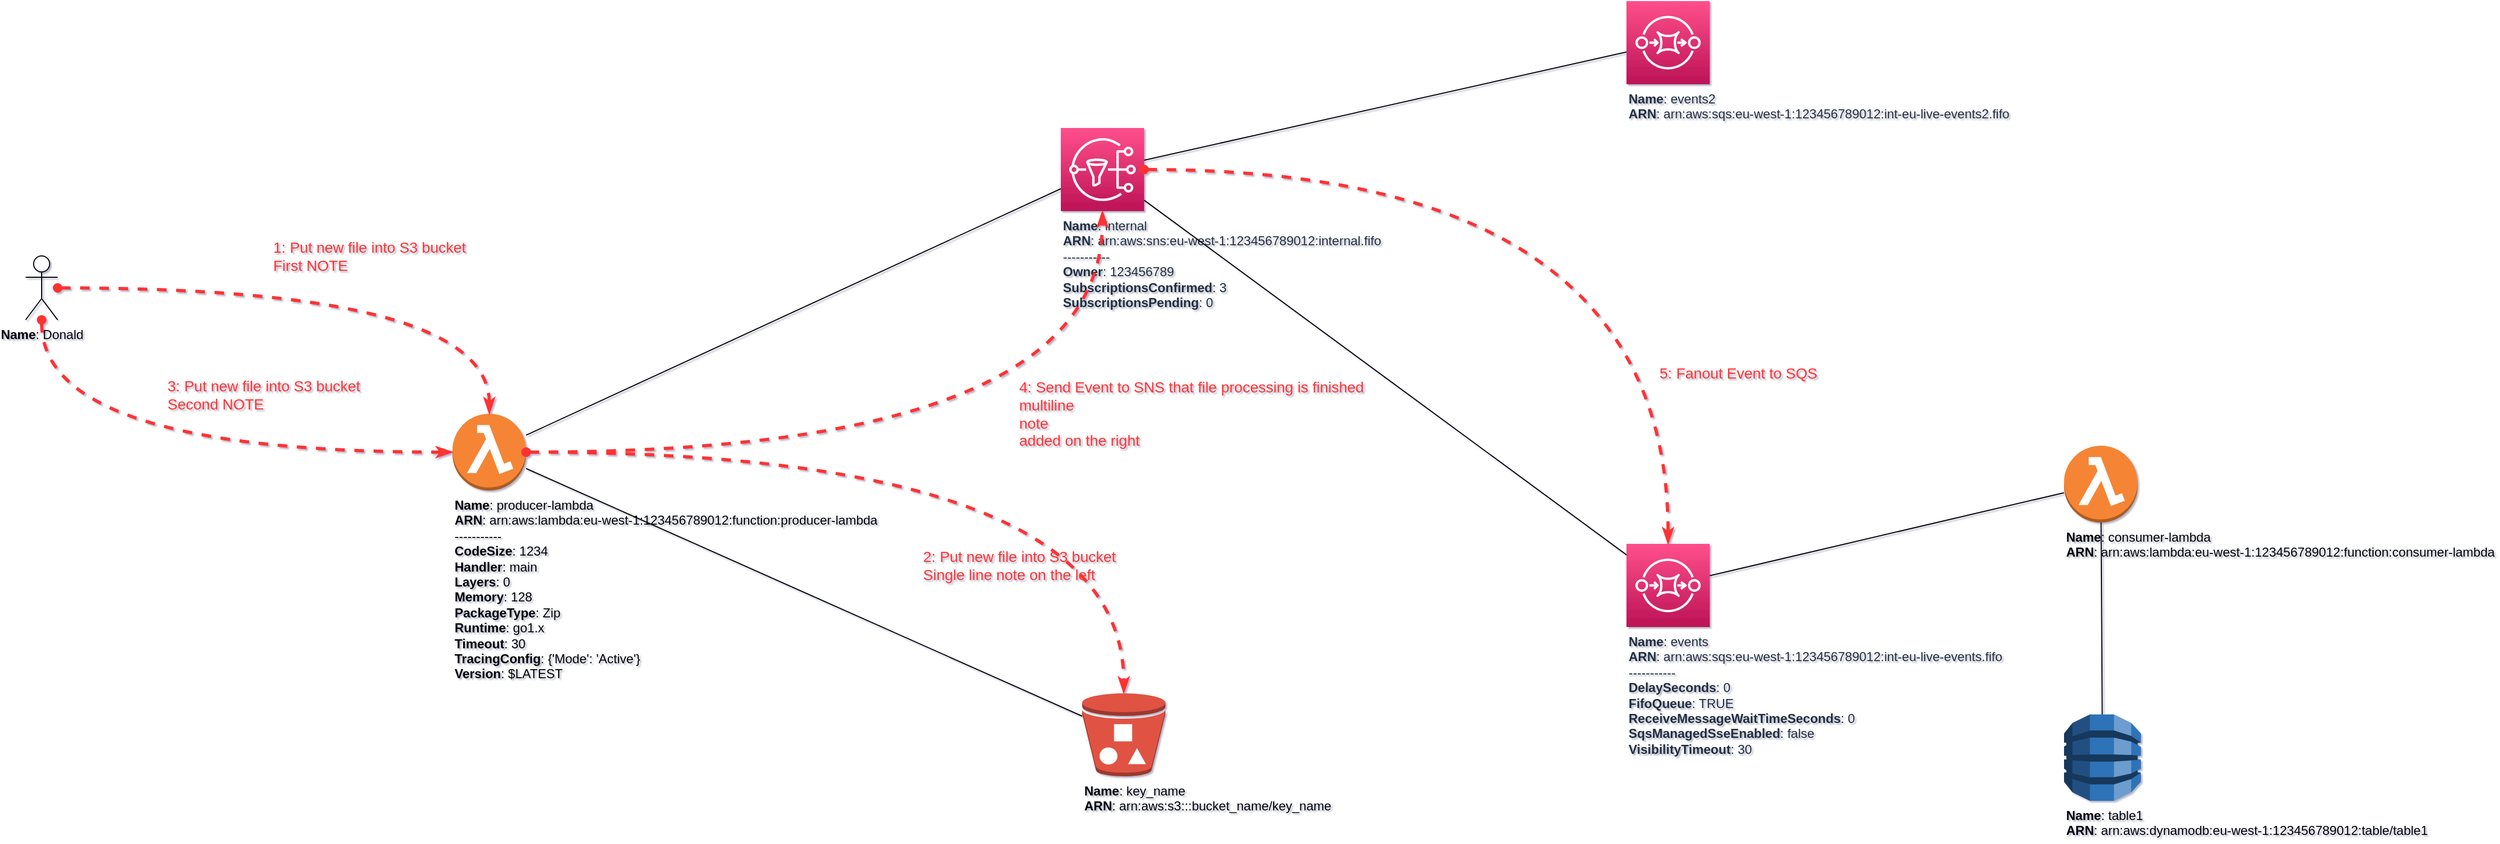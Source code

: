 <mxfile version="20.5.3" type="embed"><diagram id="diagram_1" name="AWS components"><mxGraphModel dx="1850" dy="1712" grid="1" gridSize="10" guides="1" tooltips="1" connect="1" arrows="1" fold="1" page="1" pageScale="1" pageWidth="850" pageHeight="1100" math="0" shadow="1"><root><mxCell id="0"/><mxCell id="1" parent="0"/><mxCell id="vertex:lambda_function:arn:aws:lambda:eu-west-1:123456789012:function:producer-lambda" value="&lt;b&gt;Name&lt;/b&gt;: producer-lambda&lt;BR&gt;&lt;b&gt;ARN&lt;/b&gt;: arn:aws:lambda:eu-west-1:123456789012:function:producer-lambda&lt;BR&gt;-----------&lt;BR&gt;&lt;b&gt;CodeSize&lt;/b&gt;: 1234&lt;BR&gt;&lt;b&gt;Handler&lt;/b&gt;: main&lt;BR&gt;&lt;b&gt;Layers&lt;/b&gt;: 0&lt;BR&gt;&lt;b&gt;Memory&lt;/b&gt;: 128&lt;BR&gt;&lt;b&gt;PackageType&lt;/b&gt;: Zip&lt;BR&gt;&lt;b&gt;Runtime&lt;/b&gt;: go1.x&lt;BR&gt;&lt;b&gt;Timeout&lt;/b&gt;: 30&lt;BR&gt;&lt;b&gt;TracingConfig&lt;/b&gt;: {'Mode': 'Active'}&lt;BR&gt;&lt;b&gt;Version&lt;/b&gt;: $LATEST" style="verticalLabelPosition=bottom;verticalAlign=top;aspect=fixed;align=left;pointerEvents=1;shape=mxgraph.aws3.lambda_function;prIcon=server;fillColor=#F58534;gradientColor=none;html=1;" parent="1" vertex="1"><mxGeometry x="-40" y="-202" width="69" height="72" as="geometry"/></mxCell><mxCell id="vertex:lambda_function:arn:aws:lambda:eu-west-1:123456789012:function:consumer-lambda" value="&lt;b&gt;Name&lt;/b&gt;: consumer-lambda&lt;BR&gt;&lt;b&gt;ARN&lt;/b&gt;: arn:aws:lambda:eu-west-1:123456789012:function:consumer-lambda" style="verticalLabelPosition=bottom;verticalAlign=top;aspect=fixed;align=left;pointerEvents=1;shape=mxgraph.aws3.lambda_function;prIcon=server;fillColor=#F58534;gradientColor=none;html=1;" parent="1" vertex="1"><mxGeometry x="1470" y="-172" width="69" height="72" as="geometry"/></mxCell><mxCell id="vertex:dynamo:arn:aws:dynamodb:eu-west-1:123456789012:table/table1" value="&lt;b&gt;Name&lt;/b&gt;: table1&lt;BR&gt;&lt;b&gt;ARN&lt;/b&gt;: arn:aws:dynamodb:eu-west-1:123456789012:table/table1" style="outlineConnect=0;dashed=0;verticalLabelPosition=bottom;verticalAlign=top;align=left;html=1;shape=mxgraph.aws3.dynamo_db;fillColor=#2E73B8;gradientColor=none;" parent="1" vertex="1"><mxGeometry x="1470" y="80" width="72" height="81" as="geometry"/></mxCell><mxCell id="vertex:sns:arn:aws:sns:eu-west-1:123456789012:internal.fifo" value="&lt;b&gt;Name&lt;/b&gt;: internal&lt;BR&gt;&lt;b&gt;ARN&lt;/b&gt;: arn:aws:sns:eu-west-1:123456789012:internal.fifo&lt;BR&gt;-----------&lt;BR&gt;&lt;b&gt;Owner&lt;/b&gt;: 123456789&lt;BR&gt;&lt;b&gt;SubscriptionsConfirmed&lt;/b&gt;: 3&lt;BR&gt;&lt;b&gt;SubscriptionsPending&lt;/b&gt;: 0" style="sketch=0;outlineConnect=0;fontColor=#232F3E;gradientColor=#FF4F8B;gradientDirection=north;fillColor=#BC1356;strokeColor=#ffffff;dashed=0;verticalLabelPosition=bottom;verticalAlign=top;align=left;html=1;fontSize=12;fontStyle=0;aspect=fixed;shape=mxgraph.aws4.resourceIcon;resIcon=mxgraph.aws4.sns;" parent="1" vertex="1"><mxGeometry x="530" y="-470" width="78" height="78" as="geometry"/></mxCell><mxCell id="vertex:sqs:arn:aws:sqs:eu-west-1:123456789012:int-eu-live-events.fifo" value="&lt;b&gt;Name&lt;/b&gt;: events&lt;BR&gt;&lt;b&gt;ARN&lt;/b&gt;: arn:aws:sqs:eu-west-1:123456789012:int-eu-live-events.fifo&lt;BR&gt;-----------&lt;BR&gt;&lt;b&gt;DelaySeconds&lt;/b&gt;: 0&lt;BR&gt;&lt;b&gt;FifoQueue&lt;/b&gt;: TRUE&lt;BR&gt;&lt;b&gt;ReceiveMessageWaitTimeSeconds&lt;/b&gt;: 0&lt;BR&gt;&lt;b&gt;SqsManagedSseEnabled&lt;/b&gt;: false&lt;BR&gt;&lt;b&gt;VisibilityTimeout&lt;/b&gt;: 30" style="sketch=0;outlineConnect=0;fontColor=#232F3E;gradientColor=#FF4F8B;gradientDirection=north;fillColor=#BC1356;strokeColor=#ffffff;dashed=0;verticalLabelPosition=bottom;verticalAlign=top;align=left;html=1;fontSize=12;fontStyle=0;aspect=fixed;shape=mxgraph.aws4.resourceIcon;resIcon=mxgraph.aws4.sqs;" parent="1" vertex="1"><mxGeometry x="1060" y="-80" width="78" height="78" as="geometry"/></mxCell><mxCell id="vertex:sqs:arn:aws:sqs:eu-west-1:123456789012:int-eu-live-events2.fifo" value="&lt;b&gt;Name&lt;/b&gt;: events2&lt;BR&gt;&lt;b&gt;ARN&lt;/b&gt;: arn:aws:sqs:eu-west-1:123456789012:int-eu-live-events2.fifo" style="sketch=0;outlineConnect=0;fontColor=#232F3E;gradientColor=#FF4F8B;gradientDirection=north;fillColor=#BC1356;strokeColor=#ffffff;dashed=0;verticalLabelPosition=bottom;verticalAlign=top;align=left;html=1;fontSize=12;fontStyle=0;aspect=fixed;shape=mxgraph.aws4.resourceIcon;resIcon=mxgraph.aws4.sqs;" parent="1" vertex="1"><mxGeometry x="1060" y="-589" width="78" height="78" as="geometry"/></mxCell><mxCell id="vertex:s3:arn:aws:s3:::bucket_name/key_name" value="&lt;b&gt;Name&lt;/b&gt;: key_name&lt;BR&gt;&lt;b&gt;ARN&lt;/b&gt;: arn:aws:s3:::bucket_name/key_name" style="outlineConnect=0;dashed=0;verticalLabelPosition=bottom;verticalAlign=top;align=left;html=1;shape=mxgraph.aws3.bucket_with_objects;fillColor=#E05243;gradientColor=none;" parent="1" vertex="1"><mxGeometry x="550" y="60" width="78" height="78" as="geometry"/></mxCell><mxCell id="edge:lambda_function:arn:aws:lambda:eu-west-1:123456789012:function:producer-lambda:to:sns:arn:aws:sns:eu-west-1:123456789012:internal.fifo" style="jettySize=auto;html=1;startArrow=none;endArrow=none;" parent="1" source="vertex:lambda_function:arn:aws:lambda:eu-west-1:123456789012:function:producer-lambda" target="vertex:sns:arn:aws:sns:eu-west-1:123456789012:internal.fifo" edge="2"><mxGeometry as="geometry"/></mxCell><mxCell id="edge:lambda_function:arn:aws:lambda:eu-west-1:123456789012:function:producer-lambda:to:s3:arn:aws:s3:::bucket_name/key_name" style="jettySize=auto;html=1;startArrow=none;endArrow=none;" parent="1" source="vertex:lambda_function:arn:aws:lambda:eu-west-1:123456789012:function:producer-lambda" target="vertex:s3:arn:aws:s3:::bucket_name/key_name" edge="2"><mxGeometry as="geometry"/></mxCell><mxCell id="edge:sns:arn:aws:sns:eu-west-1:123456789012:internal.fifo:to:sqs:arn:aws:sqs:eu-west-1:123456789012:int-eu-live-events.fifo" style="jettySize=auto;html=1;startArrow=none;endArrow=none;" parent="1" source="vertex:sns:arn:aws:sns:eu-west-1:123456789012:internal.fifo" target="vertex:sqs:arn:aws:sqs:eu-west-1:123456789012:int-eu-live-events.fifo" edge="2"><mxGeometry as="geometry"/></mxCell><mxCell id="edge:sns:arn:aws:sns:eu-west-1:123456789012:internal.fifo:to:sqs:arn:aws:sqs:eu-west-1:123456789012:int-eu-live-events2.fifo" style="jettySize=auto;html=1;startArrow=none;endArrow=none;" parent="1" source="vertex:sns:arn:aws:sns:eu-west-1:123456789012:internal.fifo" target="vertex:sqs:arn:aws:sqs:eu-west-1:123456789012:int-eu-live-events2.fifo" edge="2"><mxGeometry as="geometry"/></mxCell><mxCell id="edge:sqs:arn:aws:sqs:eu-west-1:123456789012:int-eu-live-events.fifo:to:lambda_function:arn:aws:lambda:eu-west-1:123456789012:function:consumer-lambda" style="jettySize=auto;html=1;startArrow=none;endArrow=none;" parent="1" source="vertex:sqs:arn:aws:sqs:eu-west-1:123456789012:int-eu-live-events.fifo" target="vertex:lambda_function:arn:aws:lambda:eu-west-1:123456789012:function:consumer-lambda" edge="2"><mxGeometry as="geometry"/></mxCell><mxCell id="edge:lambda_function:arn:aws:lambda:eu-west-1:123456789012:function:consumer-lambda:to:dynamo:arn:aws:dynamodb:eu-west-1:123456789012:table/table1" style="jettySize=auto;html=1;startArrow=none;endArrow=none;" parent="1" source="vertex:lambda_function:arn:aws:lambda:eu-west-1:123456789012:function:consumer-lambda" target="vertex:dynamo:arn:aws:dynamodb:eu-west-1:123456789012:table/table1" edge="2"><mxGeometry as="geometry"/></mxCell><mxCell id="2" value="same_entity_diff_elements" parent="0"/><mxCell id="vertex:actor:5991ce42" value="&lt;b&gt;Name&lt;/b&gt;: Donald" style="shape=umlActor;verticalLabelPosition=bottom;verticalAlign=top;html=1;outlineConnect=0;" parent="2" vertex="1"><mxGeometry x="-440" y="-350" width="30" height="60" as="geometry"/></mxCell><mxCell id="edge_1:actor:5991ce42:to:lambda_function:arn:aws:lambda:eu-west-1:123456789012:function:producer-lambda" style="jettySize=auto;html=1;orthogonalLoop=1;edgeStyle=orthogonalEdgeStyle;curved=1;startArrow=oval;endArrow=classicThin;dashed=1;strokeColor=#FF3333;strokeWidth=3;fontSize=22;" parent="2" source="vertex:actor:5991ce42" target="vertex:lambda_function:arn:aws:lambda:eu-west-1:123456789012:function:producer-lambda" edge="2"><mxGeometry as="geometry"/></mxCell><mxCell id="label_1:actor:5991ce42:to:lambda_function:arn:aws:lambda:eu-west-1:123456789012:function:producer-lambda" value="1: Put new file into S3 bucket&lt;BR&gt;First NOTE" style="edgeLabel;html=1;align=left;verticalAlign=middle;resizable=0;points=[];labelBackgroundColor=none;fontColor=#FF3333;fontStyle=0;fontSize=14;" parent="edge_1:actor:5991ce42:to:lambda_function:arn:aws:lambda:eu-west-1:123456789012:function:producer-lambda" vertex="1" connectable="0"><mxGeometry relative="1" as="geometry"><mxPoint x="-62" y="-30" as="offset"/></mxGeometry></mxCell><mxCell id="edge_2:lambda_function:arn:aws:lambda:eu-west-1:123456789012:function:producer-lambda:to:s3:arn:aws:s3:::bucket_name/key_name" style="jettySize=auto;html=1;orthogonalLoop=1;edgeStyle=orthogonalEdgeStyle;curved=1;startArrow=oval;endArrow=classicThin;dashed=1;strokeColor=#FF3333;strokeWidth=3;fontSize=22;" parent="2" source="vertex:lambda_function:arn:aws:lambda:eu-west-1:123456789012:function:producer-lambda" target="vertex:s3:arn:aws:s3:::bucket_name/key_name" edge="2"><mxGeometry as="geometry"/></mxCell><mxCell id="label_2:lambda_function:arn:aws:lambda:eu-west-1:123456789012:function:producer-lambda:to:s3:arn:aws:s3:::bucket_name/key_name" value="2: Put new file into S3 bucket&lt;BR&gt;Single line note on the left" style="edgeLabel;html=1;align=left;verticalAlign=middle;resizable=0;points=[];labelBackgroundColor=none;fontColor=#FF3333;fontStyle=0;fontSize=14;" parent="edge_2:lambda_function:arn:aws:lambda:eu-west-1:123456789012:function:producer-lambda:to:s3:arn:aws:s3:::bucket_name/key_name" vertex="1" connectable="0"><mxGeometry relative="1" as="geometry"><mxPoint x="-23" y="106" as="offset"/></mxGeometry></mxCell><mxCell id="edge_3:actor:5991ce42:to:lambda_function:arn:aws:lambda:eu-west-1:123456789012:function:producer-lambda" style="jettySize=auto;html=1;orthogonalLoop=1;edgeStyle=orthogonalEdgeStyle;curved=1;startArrow=oval;endArrow=classicThin;dashed=1;strokeColor=#FF3333;strokeWidth=3;fontSize=22;" parent="2" source="vertex:actor:5991ce42" target="vertex:lambda_function:arn:aws:lambda:eu-west-1:123456789012:function:producer-lambda" edge="2"><mxGeometry as="geometry"><Array as="points"><mxPoint x="-425" y="-166"/></Array></mxGeometry></mxCell><mxCell id="label_3:actor:5991ce42:to:lambda_function:arn:aws:lambda:eu-west-1:123456789012:function:producer-lambda" value="3: Put new file into S3 bucket&lt;BR&gt;Second NOTE" style="edgeLabel;html=1;align=left;verticalAlign=middle;resizable=0;points=[];labelBackgroundColor=none;fontColor=#FF3333;fontStyle=0;fontSize=14;" parent="edge_3:actor:5991ce42:to:lambda_function:arn:aws:lambda:eu-west-1:123456789012:function:producer-lambda" vertex="1" connectable="0"><mxGeometry relative="1" as="geometry"><mxPoint x="-15" y="-54" as="offset"/></mxGeometry></mxCell><mxCell id="edge_4:lambda_function:arn:aws:lambda:eu-west-1:123456789012:function:producer-lambda:to:sns:arn:aws:sns:eu-west-1:123456789012:internal.fifo" style="jettySize=auto;html=1;orthogonalLoop=1;edgeStyle=orthogonalEdgeStyle;curved=1;startArrow=oval;endArrow=classicThin;dashed=1;strokeColor=#FF3333;strokeWidth=3;fontSize=22;" parent="2" source="vertex:lambda_function:arn:aws:lambda:eu-west-1:123456789012:function:producer-lambda" target="vertex:sns:arn:aws:sns:eu-west-1:123456789012:internal.fifo" edge="2"><mxGeometry as="geometry"/></mxCell><mxCell id="label_4:lambda_function:arn:aws:lambda:eu-west-1:123456789012:function:producer-lambda:to:sns:arn:aws:sns:eu-west-1:123456789012:internal.fifo" value="4: Send Event to SNS that file processing is finished&lt;BR&gt;multiline&lt;BR&gt;note&lt;BR&gt;added on the right" style="edgeLabel;html=1;align=left;verticalAlign=middle;resizable=0;points=[];labelBackgroundColor=none;fontColor=#FF3333;fontStyle=0;fontSize=14;" parent="edge_4:lambda_function:arn:aws:lambda:eu-west-1:123456789012:function:producer-lambda:to:sns:arn:aws:sns:eu-west-1:123456789012:internal.fifo" vertex="1" connectable="0"><mxGeometry relative="1" as="geometry"><mxPoint x="77" y="-36" as="offset"/></mxGeometry></mxCell><mxCell id="edge_5:sns:arn:aws:sns:eu-west-1:123456789012:internal.fifo:to:sqs:arn:aws:sqs:eu-west-1:123456789012:int-eu-live-events.fifo" style="jettySize=auto;html=1;orthogonalLoop=1;edgeStyle=orthogonalEdgeStyle;curved=1;startArrow=oval;endArrow=classicThin;dashed=1;strokeColor=#FF3333;strokeWidth=3;fontSize=22;" parent="2" source="vertex:sns:arn:aws:sns:eu-west-1:123456789012:internal.fifo" target="vertex:sqs:arn:aws:sqs:eu-west-1:123456789012:int-eu-live-events.fifo" edge="2"><mxGeometry as="geometry"/></mxCell><mxCell id="label_5:sns:arn:aws:sns:eu-west-1:123456789012:internal.fifo:to:sqs:arn:aws:sqs:eu-west-1:123456789012:int-eu-live-events.fifo" value="5: Fanout Event to SQS" style="edgeLabel;html=1;align=left;verticalAlign=middle;resizable=0;points=[];labelBackgroundColor=none;fontColor=#FF3333;fontStyle=0;fontSize=14;" parent="edge_5:sns:arn:aws:sns:eu-west-1:123456789012:internal.fifo:to:sqs:arn:aws:sqs:eu-west-1:123456789012:int-eu-live-events.fifo" vertex="1" connectable="0"><mxGeometry relative="1" as="geometry"><mxPoint x="60" y="191" as="offset"/></mxGeometry></mxCell></root></mxGraphModel></diagram></mxfile>